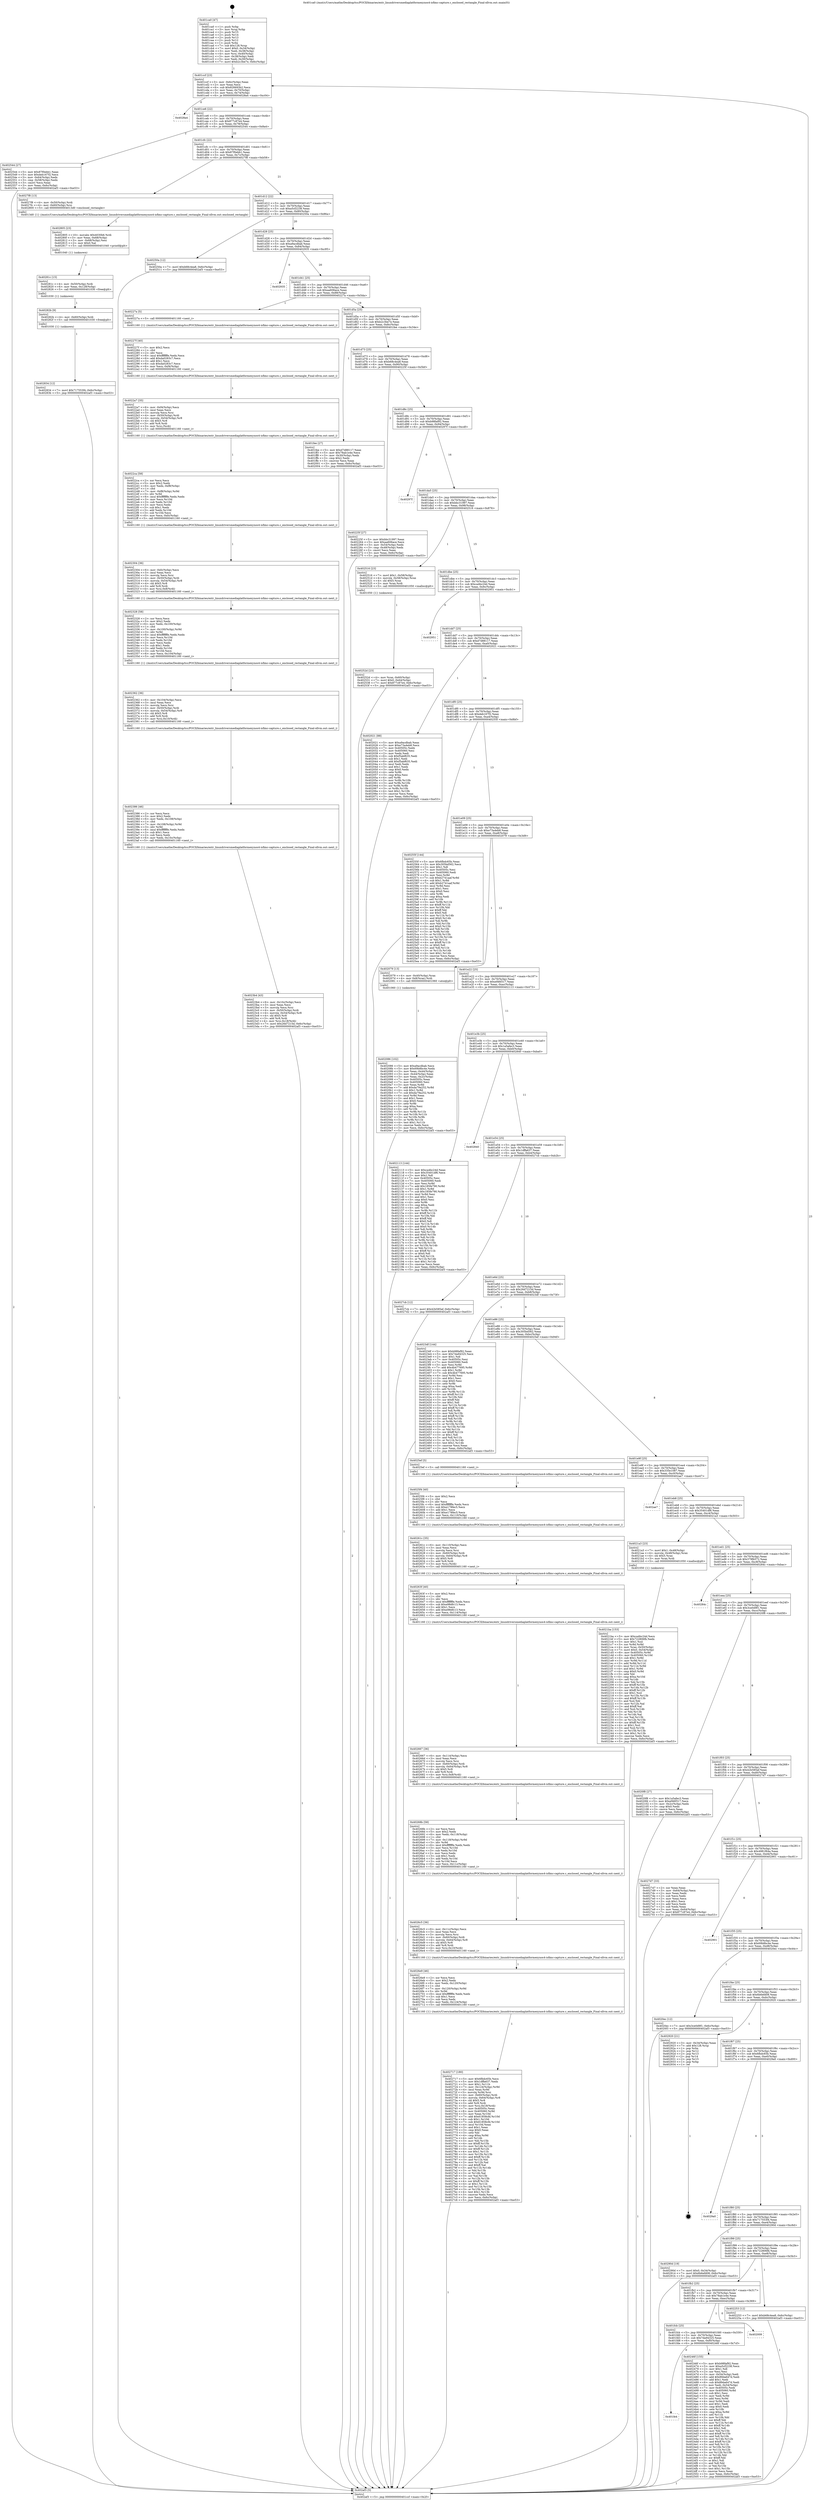 digraph "0x401ca0" {
  label = "0x401ca0 (/mnt/c/Users/mathe/Desktop/tcc/POCII/binaries/extr_linuxdriversmediaplatformexynos4-isfimc-capture.c_enclosed_rectangle_Final-ollvm.out::main(0))"
  labelloc = "t"
  node[shape=record]

  Entry [label="",width=0.3,height=0.3,shape=circle,fillcolor=black,style=filled]
  "0x401ccf" [label="{
     0x401ccf [23]\l
     | [instrs]\l
     &nbsp;&nbsp;0x401ccf \<+3\>: mov -0x6c(%rbp),%eax\l
     &nbsp;&nbsp;0x401cd2 \<+2\>: mov %eax,%ecx\l
     &nbsp;&nbsp;0x401cd4 \<+6\>: sub $0x826693b2,%ecx\l
     &nbsp;&nbsp;0x401cda \<+3\>: mov %eax,-0x70(%rbp)\l
     &nbsp;&nbsp;0x401cdd \<+3\>: mov %ecx,-0x74(%rbp)\l
     &nbsp;&nbsp;0x401ce0 \<+6\>: je 00000000004028a4 \<main+0xc04\>\l
  }"]
  "0x4028a4" [label="{
     0x4028a4\l
  }", style=dashed]
  "0x401ce6" [label="{
     0x401ce6 [22]\l
     | [instrs]\l
     &nbsp;&nbsp;0x401ce6 \<+5\>: jmp 0000000000401ceb \<main+0x4b\>\l
     &nbsp;&nbsp;0x401ceb \<+3\>: mov -0x70(%rbp),%eax\l
     &nbsp;&nbsp;0x401cee \<+5\>: sub $0x877c87e4,%eax\l
     &nbsp;&nbsp;0x401cf3 \<+3\>: mov %eax,-0x78(%rbp)\l
     &nbsp;&nbsp;0x401cf6 \<+6\>: je 0000000000402544 \<main+0x8a4\>\l
  }"]
  Exit [label="",width=0.3,height=0.3,shape=circle,fillcolor=black,style=filled,peripheries=2]
  "0x402544" [label="{
     0x402544 [27]\l
     | [instrs]\l
     &nbsp;&nbsp;0x402544 \<+5\>: mov $0x87f0ebb1,%eax\l
     &nbsp;&nbsp;0x402549 \<+5\>: mov $0xdeb167f2,%ecx\l
     &nbsp;&nbsp;0x40254e \<+3\>: mov -0x64(%rbp),%edx\l
     &nbsp;&nbsp;0x402551 \<+3\>: cmp -0x58(%rbp),%edx\l
     &nbsp;&nbsp;0x402554 \<+3\>: cmovl %ecx,%eax\l
     &nbsp;&nbsp;0x402557 \<+3\>: mov %eax,-0x6c(%rbp)\l
     &nbsp;&nbsp;0x40255a \<+5\>: jmp 0000000000402af3 \<main+0xe53\>\l
  }"]
  "0x401cfc" [label="{
     0x401cfc [22]\l
     | [instrs]\l
     &nbsp;&nbsp;0x401cfc \<+5\>: jmp 0000000000401d01 \<main+0x61\>\l
     &nbsp;&nbsp;0x401d01 \<+3\>: mov -0x70(%rbp),%eax\l
     &nbsp;&nbsp;0x401d04 \<+5\>: sub $0x87f0ebb1,%eax\l
     &nbsp;&nbsp;0x401d09 \<+3\>: mov %eax,-0x7c(%rbp)\l
     &nbsp;&nbsp;0x401d0c \<+6\>: je 00000000004027f8 \<main+0xb58\>\l
  }"]
  "0x402834" [label="{
     0x402834 [12]\l
     | [instrs]\l
     &nbsp;&nbsp;0x402834 \<+7\>: movl $0x717553f4,-0x6c(%rbp)\l
     &nbsp;&nbsp;0x40283b \<+5\>: jmp 0000000000402af3 \<main+0xe53\>\l
  }"]
  "0x4027f8" [label="{
     0x4027f8 [13]\l
     | [instrs]\l
     &nbsp;&nbsp;0x4027f8 \<+4\>: mov -0x50(%rbp),%rdi\l
     &nbsp;&nbsp;0x4027fc \<+4\>: mov -0x60(%rbp),%rsi\l
     &nbsp;&nbsp;0x402800 \<+5\>: call 00000000004013d0 \<enclosed_rectangle\>\l
     | [calls]\l
     &nbsp;&nbsp;0x4013d0 \{1\} (/mnt/c/Users/mathe/Desktop/tcc/POCII/binaries/extr_linuxdriversmediaplatformexynos4-isfimc-capture.c_enclosed_rectangle_Final-ollvm.out::enclosed_rectangle)\l
  }"]
  "0x401d12" [label="{
     0x401d12 [22]\l
     | [instrs]\l
     &nbsp;&nbsp;0x401d12 \<+5\>: jmp 0000000000401d17 \<main+0x77\>\l
     &nbsp;&nbsp;0x401d17 \<+3\>: mov -0x70(%rbp),%eax\l
     &nbsp;&nbsp;0x401d1a \<+5\>: sub $0xa5cf2238,%eax\l
     &nbsp;&nbsp;0x401d1f \<+3\>: mov %eax,-0x80(%rbp)\l
     &nbsp;&nbsp;0x401d22 \<+6\>: je 000000000040250a \<main+0x86a\>\l
  }"]
  "0x40282b" [label="{
     0x40282b [9]\l
     | [instrs]\l
     &nbsp;&nbsp;0x40282b \<+4\>: mov -0x60(%rbp),%rdi\l
     &nbsp;&nbsp;0x40282f \<+5\>: call 0000000000401030 \<free@plt\>\l
     | [calls]\l
     &nbsp;&nbsp;0x401030 \{1\} (unknown)\l
  }"]
  "0x40250a" [label="{
     0x40250a [12]\l
     | [instrs]\l
     &nbsp;&nbsp;0x40250a \<+7\>: movl $0xb68c4ea8,-0x6c(%rbp)\l
     &nbsp;&nbsp;0x402511 \<+5\>: jmp 0000000000402af3 \<main+0xe53\>\l
  }"]
  "0x401d28" [label="{
     0x401d28 [25]\l
     | [instrs]\l
     &nbsp;&nbsp;0x401d28 \<+5\>: jmp 0000000000401d2d \<main+0x8d\>\l
     &nbsp;&nbsp;0x401d2d \<+3\>: mov -0x70(%rbp),%eax\l
     &nbsp;&nbsp;0x401d30 \<+5\>: sub $0xa9acdbab,%eax\l
     &nbsp;&nbsp;0x401d35 \<+6\>: mov %eax,-0x84(%rbp)\l
     &nbsp;&nbsp;0x401d3b \<+6\>: je 0000000000402935 \<main+0xc95\>\l
  }"]
  "0x40281c" [label="{
     0x40281c [15]\l
     | [instrs]\l
     &nbsp;&nbsp;0x40281c \<+4\>: mov -0x50(%rbp),%rdi\l
     &nbsp;&nbsp;0x402820 \<+6\>: mov %eax,-0x128(%rbp)\l
     &nbsp;&nbsp;0x402826 \<+5\>: call 0000000000401030 \<free@plt\>\l
     | [calls]\l
     &nbsp;&nbsp;0x401030 \{1\} (unknown)\l
  }"]
  "0x402935" [label="{
     0x402935\l
  }", style=dashed]
  "0x401d41" [label="{
     0x401d41 [25]\l
     | [instrs]\l
     &nbsp;&nbsp;0x401d41 \<+5\>: jmp 0000000000401d46 \<main+0xa6\>\l
     &nbsp;&nbsp;0x401d46 \<+3\>: mov -0x70(%rbp),%eax\l
     &nbsp;&nbsp;0x401d49 \<+5\>: sub $0xaa606ace,%eax\l
     &nbsp;&nbsp;0x401d4e \<+6\>: mov %eax,-0x88(%rbp)\l
     &nbsp;&nbsp;0x401d54 \<+6\>: je 000000000040227a \<main+0x5da\>\l
  }"]
  "0x402805" [label="{
     0x402805 [23]\l
     | [instrs]\l
     &nbsp;&nbsp;0x402805 \<+10\>: movabs $0x4030b6,%rdi\l
     &nbsp;&nbsp;0x40280f \<+3\>: mov %eax,-0x68(%rbp)\l
     &nbsp;&nbsp;0x402812 \<+3\>: mov -0x68(%rbp),%esi\l
     &nbsp;&nbsp;0x402815 \<+2\>: mov $0x0,%al\l
     &nbsp;&nbsp;0x402817 \<+5\>: call 0000000000401040 \<printf@plt\>\l
     | [calls]\l
     &nbsp;&nbsp;0x401040 \{1\} (unknown)\l
  }"]
  "0x40227a" [label="{
     0x40227a [5]\l
     | [instrs]\l
     &nbsp;&nbsp;0x40227a \<+5\>: call 0000000000401160 \<next_i\>\l
     | [calls]\l
     &nbsp;&nbsp;0x401160 \{1\} (/mnt/c/Users/mathe/Desktop/tcc/POCII/binaries/extr_linuxdriversmediaplatformexynos4-isfimc-capture.c_enclosed_rectangle_Final-ollvm.out::next_i)\l
  }"]
  "0x401d5a" [label="{
     0x401d5a [25]\l
     | [instrs]\l
     &nbsp;&nbsp;0x401d5a \<+5\>: jmp 0000000000401d5f \<main+0xbf\>\l
     &nbsp;&nbsp;0x401d5f \<+3\>: mov -0x70(%rbp),%eax\l
     &nbsp;&nbsp;0x401d62 \<+5\>: sub $0xb2c3be7e,%eax\l
     &nbsp;&nbsp;0x401d67 \<+6\>: mov %eax,-0x8c(%rbp)\l
     &nbsp;&nbsp;0x401d6d \<+6\>: je 0000000000401fee \<main+0x34e\>\l
  }"]
  "0x402717" [label="{
     0x402717 [180]\l
     | [instrs]\l
     &nbsp;&nbsp;0x402717 \<+5\>: mov $0x6fbdc65b,%ecx\l
     &nbsp;&nbsp;0x40271c \<+5\>: mov $0x1dffa637,%edx\l
     &nbsp;&nbsp;0x402721 \<+3\>: mov $0x1,%r11b\l
     &nbsp;&nbsp;0x402724 \<+7\>: mov -0x124(%rbp),%r9d\l
     &nbsp;&nbsp;0x40272b \<+4\>: imul %eax,%r9d\l
     &nbsp;&nbsp;0x40272f \<+3\>: movslq %r9d,%rsi\l
     &nbsp;&nbsp;0x402732 \<+4\>: mov -0x60(%rbp),%rdi\l
     &nbsp;&nbsp;0x402736 \<+4\>: movslq -0x64(%rbp),%r8\l
     &nbsp;&nbsp;0x40273a \<+4\>: shl $0x5,%r8\l
     &nbsp;&nbsp;0x40273e \<+3\>: add %r8,%rdi\l
     &nbsp;&nbsp;0x402741 \<+4\>: mov %rsi,0x18(%rdi)\l
     &nbsp;&nbsp;0x402745 \<+7\>: mov 0x40505c,%eax\l
     &nbsp;&nbsp;0x40274c \<+8\>: mov 0x405060,%r9d\l
     &nbsp;&nbsp;0x402754 \<+3\>: mov %eax,%r10d\l
     &nbsp;&nbsp;0x402757 \<+7\>: add $0x61858cfd,%r10d\l
     &nbsp;&nbsp;0x40275e \<+4\>: sub $0x1,%r10d\l
     &nbsp;&nbsp;0x402762 \<+7\>: sub $0x61858cfd,%r10d\l
     &nbsp;&nbsp;0x402769 \<+4\>: imul %r10d,%eax\l
     &nbsp;&nbsp;0x40276d \<+3\>: and $0x1,%eax\l
     &nbsp;&nbsp;0x402770 \<+3\>: cmp $0x0,%eax\l
     &nbsp;&nbsp;0x402773 \<+3\>: sete %bl\l
     &nbsp;&nbsp;0x402776 \<+4\>: cmp $0xa,%r9d\l
     &nbsp;&nbsp;0x40277a \<+4\>: setl %r14b\l
     &nbsp;&nbsp;0x40277e \<+3\>: mov %bl,%r15b\l
     &nbsp;&nbsp;0x402781 \<+4\>: xor $0xff,%r15b\l
     &nbsp;&nbsp;0x402785 \<+3\>: mov %r14b,%r12b\l
     &nbsp;&nbsp;0x402788 \<+4\>: xor $0xff,%r12b\l
     &nbsp;&nbsp;0x40278c \<+4\>: xor $0x1,%r11b\l
     &nbsp;&nbsp;0x402790 \<+3\>: mov %r15b,%r13b\l
     &nbsp;&nbsp;0x402793 \<+4\>: and $0xff,%r13b\l
     &nbsp;&nbsp;0x402797 \<+3\>: and %r11b,%bl\l
     &nbsp;&nbsp;0x40279a \<+3\>: mov %r12b,%al\l
     &nbsp;&nbsp;0x40279d \<+2\>: and $0xff,%al\l
     &nbsp;&nbsp;0x40279f \<+3\>: and %r11b,%r14b\l
     &nbsp;&nbsp;0x4027a2 \<+3\>: or %bl,%r13b\l
     &nbsp;&nbsp;0x4027a5 \<+3\>: or %r14b,%al\l
     &nbsp;&nbsp;0x4027a8 \<+3\>: xor %al,%r13b\l
     &nbsp;&nbsp;0x4027ab \<+3\>: or %r12b,%r15b\l
     &nbsp;&nbsp;0x4027ae \<+4\>: xor $0xff,%r15b\l
     &nbsp;&nbsp;0x4027b2 \<+4\>: or $0x1,%r11b\l
     &nbsp;&nbsp;0x4027b6 \<+3\>: and %r11b,%r15b\l
     &nbsp;&nbsp;0x4027b9 \<+3\>: or %r15b,%r13b\l
     &nbsp;&nbsp;0x4027bc \<+4\>: test $0x1,%r13b\l
     &nbsp;&nbsp;0x4027c0 \<+3\>: cmovne %edx,%ecx\l
     &nbsp;&nbsp;0x4027c3 \<+3\>: mov %ecx,-0x6c(%rbp)\l
     &nbsp;&nbsp;0x4027c6 \<+5\>: jmp 0000000000402af3 \<main+0xe53\>\l
  }"]
  "0x401fee" [label="{
     0x401fee [27]\l
     | [instrs]\l
     &nbsp;&nbsp;0x401fee \<+5\>: mov $0xd7d88117,%eax\l
     &nbsp;&nbsp;0x401ff3 \<+5\>: mov $0x78ab1e4e,%ecx\l
     &nbsp;&nbsp;0x401ff8 \<+3\>: mov -0x30(%rbp),%edx\l
     &nbsp;&nbsp;0x401ffb \<+3\>: cmp $0x2,%edx\l
     &nbsp;&nbsp;0x401ffe \<+3\>: cmovne %ecx,%eax\l
     &nbsp;&nbsp;0x402001 \<+3\>: mov %eax,-0x6c(%rbp)\l
     &nbsp;&nbsp;0x402004 \<+5\>: jmp 0000000000402af3 \<main+0xe53\>\l
  }"]
  "0x401d73" [label="{
     0x401d73 [25]\l
     | [instrs]\l
     &nbsp;&nbsp;0x401d73 \<+5\>: jmp 0000000000401d78 \<main+0xd8\>\l
     &nbsp;&nbsp;0x401d78 \<+3\>: mov -0x70(%rbp),%eax\l
     &nbsp;&nbsp;0x401d7b \<+5\>: sub $0xb68c4ea8,%eax\l
     &nbsp;&nbsp;0x401d80 \<+6\>: mov %eax,-0x90(%rbp)\l
     &nbsp;&nbsp;0x401d86 \<+6\>: je 000000000040225f \<main+0x5bf\>\l
  }"]
  "0x402af3" [label="{
     0x402af3 [5]\l
     | [instrs]\l
     &nbsp;&nbsp;0x402af3 \<+5\>: jmp 0000000000401ccf \<main+0x2f\>\l
  }"]
  "0x401ca0" [label="{
     0x401ca0 [47]\l
     | [instrs]\l
     &nbsp;&nbsp;0x401ca0 \<+1\>: push %rbp\l
     &nbsp;&nbsp;0x401ca1 \<+3\>: mov %rsp,%rbp\l
     &nbsp;&nbsp;0x401ca4 \<+2\>: push %r15\l
     &nbsp;&nbsp;0x401ca6 \<+2\>: push %r14\l
     &nbsp;&nbsp;0x401ca8 \<+2\>: push %r13\l
     &nbsp;&nbsp;0x401caa \<+2\>: push %r12\l
     &nbsp;&nbsp;0x401cac \<+1\>: push %rbx\l
     &nbsp;&nbsp;0x401cad \<+7\>: sub $0x128,%rsp\l
     &nbsp;&nbsp;0x401cb4 \<+7\>: movl $0x0,-0x34(%rbp)\l
     &nbsp;&nbsp;0x401cbb \<+3\>: mov %edi,-0x38(%rbp)\l
     &nbsp;&nbsp;0x401cbe \<+4\>: mov %rsi,-0x40(%rbp)\l
     &nbsp;&nbsp;0x401cc2 \<+3\>: mov -0x38(%rbp),%edi\l
     &nbsp;&nbsp;0x401cc5 \<+3\>: mov %edi,-0x30(%rbp)\l
     &nbsp;&nbsp;0x401cc8 \<+7\>: movl $0xb2c3be7e,-0x6c(%rbp)\l
  }"]
  "0x4026e9" [label="{
     0x4026e9 [46]\l
     | [instrs]\l
     &nbsp;&nbsp;0x4026e9 \<+2\>: xor %ecx,%ecx\l
     &nbsp;&nbsp;0x4026eb \<+5\>: mov $0x2,%edx\l
     &nbsp;&nbsp;0x4026f0 \<+6\>: mov %edx,-0x120(%rbp)\l
     &nbsp;&nbsp;0x4026f6 \<+1\>: cltd\l
     &nbsp;&nbsp;0x4026f7 \<+7\>: mov -0x120(%rbp),%r9d\l
     &nbsp;&nbsp;0x4026fe \<+3\>: idiv %r9d\l
     &nbsp;&nbsp;0x402701 \<+6\>: imul $0xfffffffe,%edx,%edx\l
     &nbsp;&nbsp;0x402707 \<+3\>: sub $0x1,%ecx\l
     &nbsp;&nbsp;0x40270a \<+2\>: sub %ecx,%edx\l
     &nbsp;&nbsp;0x40270c \<+6\>: mov %edx,-0x124(%rbp)\l
     &nbsp;&nbsp;0x402712 \<+5\>: call 0000000000401160 \<next_i\>\l
     | [calls]\l
     &nbsp;&nbsp;0x401160 \{1\} (/mnt/c/Users/mathe/Desktop/tcc/POCII/binaries/extr_linuxdriversmediaplatformexynos4-isfimc-capture.c_enclosed_rectangle_Final-ollvm.out::next_i)\l
  }"]
  "0x40225f" [label="{
     0x40225f [27]\l
     | [instrs]\l
     &nbsp;&nbsp;0x40225f \<+5\>: mov $0xbbc31997,%eax\l
     &nbsp;&nbsp;0x402264 \<+5\>: mov $0xaa606ace,%ecx\l
     &nbsp;&nbsp;0x402269 \<+3\>: mov -0x54(%rbp),%edx\l
     &nbsp;&nbsp;0x40226c \<+3\>: cmp -0x48(%rbp),%edx\l
     &nbsp;&nbsp;0x40226f \<+3\>: cmovl %ecx,%eax\l
     &nbsp;&nbsp;0x402272 \<+3\>: mov %eax,-0x6c(%rbp)\l
     &nbsp;&nbsp;0x402275 \<+5\>: jmp 0000000000402af3 \<main+0xe53\>\l
  }"]
  "0x401d8c" [label="{
     0x401d8c [25]\l
     | [instrs]\l
     &nbsp;&nbsp;0x401d8c \<+5\>: jmp 0000000000401d91 \<main+0xf1\>\l
     &nbsp;&nbsp;0x401d91 \<+3\>: mov -0x70(%rbp),%eax\l
     &nbsp;&nbsp;0x401d94 \<+5\>: sub $0xb98faf92,%eax\l
     &nbsp;&nbsp;0x401d99 \<+6\>: mov %eax,-0x94(%rbp)\l
     &nbsp;&nbsp;0x401d9f \<+6\>: je 000000000040297f \<main+0xcdf\>\l
  }"]
  "0x4026c5" [label="{
     0x4026c5 [36]\l
     | [instrs]\l
     &nbsp;&nbsp;0x4026c5 \<+6\>: mov -0x11c(%rbp),%ecx\l
     &nbsp;&nbsp;0x4026cb \<+3\>: imul %eax,%ecx\l
     &nbsp;&nbsp;0x4026ce \<+3\>: movslq %ecx,%rsi\l
     &nbsp;&nbsp;0x4026d1 \<+4\>: mov -0x60(%rbp),%rdi\l
     &nbsp;&nbsp;0x4026d5 \<+4\>: movslq -0x64(%rbp),%r8\l
     &nbsp;&nbsp;0x4026d9 \<+4\>: shl $0x5,%r8\l
     &nbsp;&nbsp;0x4026dd \<+3\>: add %r8,%rdi\l
     &nbsp;&nbsp;0x4026e0 \<+4\>: mov %rsi,0x10(%rdi)\l
     &nbsp;&nbsp;0x4026e4 \<+5\>: call 0000000000401160 \<next_i\>\l
     | [calls]\l
     &nbsp;&nbsp;0x401160 \{1\} (/mnt/c/Users/mathe/Desktop/tcc/POCII/binaries/extr_linuxdriversmediaplatformexynos4-isfimc-capture.c_enclosed_rectangle_Final-ollvm.out::next_i)\l
  }"]
  "0x40297f" [label="{
     0x40297f\l
  }", style=dashed]
  "0x401da5" [label="{
     0x401da5 [25]\l
     | [instrs]\l
     &nbsp;&nbsp;0x401da5 \<+5\>: jmp 0000000000401daa \<main+0x10a\>\l
     &nbsp;&nbsp;0x401daa \<+3\>: mov -0x70(%rbp),%eax\l
     &nbsp;&nbsp;0x401dad \<+5\>: sub $0xbbc31997,%eax\l
     &nbsp;&nbsp;0x401db2 \<+6\>: mov %eax,-0x98(%rbp)\l
     &nbsp;&nbsp;0x401db8 \<+6\>: je 0000000000402516 \<main+0x876\>\l
  }"]
  "0x40268b" [label="{
     0x40268b [58]\l
     | [instrs]\l
     &nbsp;&nbsp;0x40268b \<+2\>: xor %ecx,%ecx\l
     &nbsp;&nbsp;0x40268d \<+5\>: mov $0x2,%edx\l
     &nbsp;&nbsp;0x402692 \<+6\>: mov %edx,-0x118(%rbp)\l
     &nbsp;&nbsp;0x402698 \<+1\>: cltd\l
     &nbsp;&nbsp;0x402699 \<+7\>: mov -0x118(%rbp),%r9d\l
     &nbsp;&nbsp;0x4026a0 \<+3\>: idiv %r9d\l
     &nbsp;&nbsp;0x4026a3 \<+6\>: imul $0xfffffffe,%edx,%edx\l
     &nbsp;&nbsp;0x4026a9 \<+3\>: mov %ecx,%r10d\l
     &nbsp;&nbsp;0x4026ac \<+3\>: sub %edx,%r10d\l
     &nbsp;&nbsp;0x4026af \<+2\>: mov %ecx,%edx\l
     &nbsp;&nbsp;0x4026b1 \<+3\>: sub $0x1,%edx\l
     &nbsp;&nbsp;0x4026b4 \<+3\>: add %edx,%r10d\l
     &nbsp;&nbsp;0x4026b7 \<+3\>: sub %r10d,%ecx\l
     &nbsp;&nbsp;0x4026ba \<+6\>: mov %ecx,-0x11c(%rbp)\l
     &nbsp;&nbsp;0x4026c0 \<+5\>: call 0000000000401160 \<next_i\>\l
     | [calls]\l
     &nbsp;&nbsp;0x401160 \{1\} (/mnt/c/Users/mathe/Desktop/tcc/POCII/binaries/extr_linuxdriversmediaplatformexynos4-isfimc-capture.c_enclosed_rectangle_Final-ollvm.out::next_i)\l
  }"]
  "0x402516" [label="{
     0x402516 [23]\l
     | [instrs]\l
     &nbsp;&nbsp;0x402516 \<+7\>: movl $0x1,-0x58(%rbp)\l
     &nbsp;&nbsp;0x40251d \<+4\>: movslq -0x58(%rbp),%rax\l
     &nbsp;&nbsp;0x402521 \<+4\>: shl $0x5,%rax\l
     &nbsp;&nbsp;0x402525 \<+3\>: mov %rax,%rdi\l
     &nbsp;&nbsp;0x402528 \<+5\>: call 0000000000401050 \<malloc@plt\>\l
     | [calls]\l
     &nbsp;&nbsp;0x401050 \{1\} (unknown)\l
  }"]
  "0x401dbe" [label="{
     0x401dbe [25]\l
     | [instrs]\l
     &nbsp;&nbsp;0x401dbe \<+5\>: jmp 0000000000401dc3 \<main+0x123\>\l
     &nbsp;&nbsp;0x401dc3 \<+3\>: mov -0x70(%rbp),%eax\l
     &nbsp;&nbsp;0x401dc6 \<+5\>: sub $0xca4bc24d,%eax\l
     &nbsp;&nbsp;0x401dcb \<+6\>: mov %eax,-0x9c(%rbp)\l
     &nbsp;&nbsp;0x401dd1 \<+6\>: je 0000000000402951 \<main+0xcb1\>\l
  }"]
  "0x402667" [label="{
     0x402667 [36]\l
     | [instrs]\l
     &nbsp;&nbsp;0x402667 \<+6\>: mov -0x114(%rbp),%ecx\l
     &nbsp;&nbsp;0x40266d \<+3\>: imul %eax,%ecx\l
     &nbsp;&nbsp;0x402670 \<+3\>: movslq %ecx,%rsi\l
     &nbsp;&nbsp;0x402673 \<+4\>: mov -0x60(%rbp),%rdi\l
     &nbsp;&nbsp;0x402677 \<+4\>: movslq -0x64(%rbp),%r8\l
     &nbsp;&nbsp;0x40267b \<+4\>: shl $0x5,%r8\l
     &nbsp;&nbsp;0x40267f \<+3\>: add %r8,%rdi\l
     &nbsp;&nbsp;0x402682 \<+4\>: mov %rsi,0x8(%rdi)\l
     &nbsp;&nbsp;0x402686 \<+5\>: call 0000000000401160 \<next_i\>\l
     | [calls]\l
     &nbsp;&nbsp;0x401160 \{1\} (/mnt/c/Users/mathe/Desktop/tcc/POCII/binaries/extr_linuxdriversmediaplatformexynos4-isfimc-capture.c_enclosed_rectangle_Final-ollvm.out::next_i)\l
  }"]
  "0x402951" [label="{
     0x402951\l
  }", style=dashed]
  "0x401dd7" [label="{
     0x401dd7 [25]\l
     | [instrs]\l
     &nbsp;&nbsp;0x401dd7 \<+5\>: jmp 0000000000401ddc \<main+0x13c\>\l
     &nbsp;&nbsp;0x401ddc \<+3\>: mov -0x70(%rbp),%eax\l
     &nbsp;&nbsp;0x401ddf \<+5\>: sub $0xd7d88117,%eax\l
     &nbsp;&nbsp;0x401de4 \<+6\>: mov %eax,-0xa0(%rbp)\l
     &nbsp;&nbsp;0x401dea \<+6\>: je 0000000000402021 \<main+0x381\>\l
  }"]
  "0x40263f" [label="{
     0x40263f [40]\l
     | [instrs]\l
     &nbsp;&nbsp;0x40263f \<+5\>: mov $0x2,%ecx\l
     &nbsp;&nbsp;0x402644 \<+1\>: cltd\l
     &nbsp;&nbsp;0x402645 \<+2\>: idiv %ecx\l
     &nbsp;&nbsp;0x402647 \<+6\>: imul $0xfffffffe,%edx,%ecx\l
     &nbsp;&nbsp;0x40264d \<+6\>: sub $0xe98dfc13,%ecx\l
     &nbsp;&nbsp;0x402653 \<+3\>: add $0x1,%ecx\l
     &nbsp;&nbsp;0x402656 \<+6\>: add $0xe98dfc13,%ecx\l
     &nbsp;&nbsp;0x40265c \<+6\>: mov %ecx,-0x114(%rbp)\l
     &nbsp;&nbsp;0x402662 \<+5\>: call 0000000000401160 \<next_i\>\l
     | [calls]\l
     &nbsp;&nbsp;0x401160 \{1\} (/mnt/c/Users/mathe/Desktop/tcc/POCII/binaries/extr_linuxdriversmediaplatformexynos4-isfimc-capture.c_enclosed_rectangle_Final-ollvm.out::next_i)\l
  }"]
  "0x402021" [label="{
     0x402021 [88]\l
     | [instrs]\l
     &nbsp;&nbsp;0x402021 \<+5\>: mov $0xa9acdbab,%eax\l
     &nbsp;&nbsp;0x402026 \<+5\>: mov $0xe73a4eb8,%ecx\l
     &nbsp;&nbsp;0x40202b \<+7\>: mov 0x40505c,%edx\l
     &nbsp;&nbsp;0x402032 \<+7\>: mov 0x405060,%esi\l
     &nbsp;&nbsp;0x402039 \<+2\>: mov %edx,%edi\l
     &nbsp;&nbsp;0x40203b \<+6\>: sub $0xf5abf635,%edi\l
     &nbsp;&nbsp;0x402041 \<+3\>: sub $0x1,%edi\l
     &nbsp;&nbsp;0x402044 \<+6\>: add $0xf5abf635,%edi\l
     &nbsp;&nbsp;0x40204a \<+3\>: imul %edi,%edx\l
     &nbsp;&nbsp;0x40204d \<+3\>: and $0x1,%edx\l
     &nbsp;&nbsp;0x402050 \<+3\>: cmp $0x0,%edx\l
     &nbsp;&nbsp;0x402053 \<+4\>: sete %r8b\l
     &nbsp;&nbsp;0x402057 \<+3\>: cmp $0xa,%esi\l
     &nbsp;&nbsp;0x40205a \<+4\>: setl %r9b\l
     &nbsp;&nbsp;0x40205e \<+3\>: mov %r8b,%r10b\l
     &nbsp;&nbsp;0x402061 \<+3\>: and %r9b,%r10b\l
     &nbsp;&nbsp;0x402064 \<+3\>: xor %r9b,%r8b\l
     &nbsp;&nbsp;0x402067 \<+3\>: or %r8b,%r10b\l
     &nbsp;&nbsp;0x40206a \<+4\>: test $0x1,%r10b\l
     &nbsp;&nbsp;0x40206e \<+3\>: cmovne %ecx,%eax\l
     &nbsp;&nbsp;0x402071 \<+3\>: mov %eax,-0x6c(%rbp)\l
     &nbsp;&nbsp;0x402074 \<+5\>: jmp 0000000000402af3 \<main+0xe53\>\l
  }"]
  "0x401df0" [label="{
     0x401df0 [25]\l
     | [instrs]\l
     &nbsp;&nbsp;0x401df0 \<+5\>: jmp 0000000000401df5 \<main+0x155\>\l
     &nbsp;&nbsp;0x401df5 \<+3\>: mov -0x70(%rbp),%eax\l
     &nbsp;&nbsp;0x401df8 \<+5\>: sub $0xdeb167f2,%eax\l
     &nbsp;&nbsp;0x401dfd \<+6\>: mov %eax,-0xa4(%rbp)\l
     &nbsp;&nbsp;0x401e03 \<+6\>: je 000000000040255f \<main+0x8bf\>\l
  }"]
  "0x40261c" [label="{
     0x40261c [35]\l
     | [instrs]\l
     &nbsp;&nbsp;0x40261c \<+6\>: mov -0x110(%rbp),%ecx\l
     &nbsp;&nbsp;0x402622 \<+3\>: imul %eax,%ecx\l
     &nbsp;&nbsp;0x402625 \<+3\>: movslq %ecx,%rsi\l
     &nbsp;&nbsp;0x402628 \<+4\>: mov -0x60(%rbp),%rdi\l
     &nbsp;&nbsp;0x40262c \<+4\>: movslq -0x64(%rbp),%r8\l
     &nbsp;&nbsp;0x402630 \<+4\>: shl $0x5,%r8\l
     &nbsp;&nbsp;0x402634 \<+3\>: add %r8,%rdi\l
     &nbsp;&nbsp;0x402637 \<+3\>: mov %rsi,(%rdi)\l
     &nbsp;&nbsp;0x40263a \<+5\>: call 0000000000401160 \<next_i\>\l
     | [calls]\l
     &nbsp;&nbsp;0x401160 \{1\} (/mnt/c/Users/mathe/Desktop/tcc/POCII/binaries/extr_linuxdriversmediaplatformexynos4-isfimc-capture.c_enclosed_rectangle_Final-ollvm.out::next_i)\l
  }"]
  "0x40255f" [label="{
     0x40255f [144]\l
     | [instrs]\l
     &nbsp;&nbsp;0x40255f \<+5\>: mov $0x6fbdc65b,%eax\l
     &nbsp;&nbsp;0x402564 \<+5\>: mov $0x305bd562,%ecx\l
     &nbsp;&nbsp;0x402569 \<+2\>: mov $0x1,%dl\l
     &nbsp;&nbsp;0x40256b \<+7\>: mov 0x40505c,%esi\l
     &nbsp;&nbsp;0x402572 \<+7\>: mov 0x405060,%edi\l
     &nbsp;&nbsp;0x402579 \<+3\>: mov %esi,%r8d\l
     &nbsp;&nbsp;0x40257c \<+7\>: sub $0xb2741aaf,%r8d\l
     &nbsp;&nbsp;0x402583 \<+4\>: sub $0x1,%r8d\l
     &nbsp;&nbsp;0x402587 \<+7\>: add $0xb2741aaf,%r8d\l
     &nbsp;&nbsp;0x40258e \<+4\>: imul %r8d,%esi\l
     &nbsp;&nbsp;0x402592 \<+3\>: and $0x1,%esi\l
     &nbsp;&nbsp;0x402595 \<+3\>: cmp $0x0,%esi\l
     &nbsp;&nbsp;0x402598 \<+4\>: sete %r9b\l
     &nbsp;&nbsp;0x40259c \<+3\>: cmp $0xa,%edi\l
     &nbsp;&nbsp;0x40259f \<+4\>: setl %r10b\l
     &nbsp;&nbsp;0x4025a3 \<+3\>: mov %r9b,%r11b\l
     &nbsp;&nbsp;0x4025a6 \<+4\>: xor $0xff,%r11b\l
     &nbsp;&nbsp;0x4025aa \<+3\>: mov %r10b,%bl\l
     &nbsp;&nbsp;0x4025ad \<+3\>: xor $0xff,%bl\l
     &nbsp;&nbsp;0x4025b0 \<+3\>: xor $0x0,%dl\l
     &nbsp;&nbsp;0x4025b3 \<+3\>: mov %r11b,%r14b\l
     &nbsp;&nbsp;0x4025b6 \<+4\>: and $0x0,%r14b\l
     &nbsp;&nbsp;0x4025ba \<+3\>: and %dl,%r9b\l
     &nbsp;&nbsp;0x4025bd \<+3\>: mov %bl,%r15b\l
     &nbsp;&nbsp;0x4025c0 \<+4\>: and $0x0,%r15b\l
     &nbsp;&nbsp;0x4025c4 \<+3\>: and %dl,%r10b\l
     &nbsp;&nbsp;0x4025c7 \<+3\>: or %r9b,%r14b\l
     &nbsp;&nbsp;0x4025ca \<+3\>: or %r10b,%r15b\l
     &nbsp;&nbsp;0x4025cd \<+3\>: xor %r15b,%r14b\l
     &nbsp;&nbsp;0x4025d0 \<+3\>: or %bl,%r11b\l
     &nbsp;&nbsp;0x4025d3 \<+4\>: xor $0xff,%r11b\l
     &nbsp;&nbsp;0x4025d7 \<+3\>: or $0x0,%dl\l
     &nbsp;&nbsp;0x4025da \<+3\>: and %dl,%r11b\l
     &nbsp;&nbsp;0x4025dd \<+3\>: or %r11b,%r14b\l
     &nbsp;&nbsp;0x4025e0 \<+4\>: test $0x1,%r14b\l
     &nbsp;&nbsp;0x4025e4 \<+3\>: cmovne %ecx,%eax\l
     &nbsp;&nbsp;0x4025e7 \<+3\>: mov %eax,-0x6c(%rbp)\l
     &nbsp;&nbsp;0x4025ea \<+5\>: jmp 0000000000402af3 \<main+0xe53\>\l
  }"]
  "0x401e09" [label="{
     0x401e09 [25]\l
     | [instrs]\l
     &nbsp;&nbsp;0x401e09 \<+5\>: jmp 0000000000401e0e \<main+0x16e\>\l
     &nbsp;&nbsp;0x401e0e \<+3\>: mov -0x70(%rbp),%eax\l
     &nbsp;&nbsp;0x401e11 \<+5\>: sub $0xe73a4eb8,%eax\l
     &nbsp;&nbsp;0x401e16 \<+6\>: mov %eax,-0xa8(%rbp)\l
     &nbsp;&nbsp;0x401e1c \<+6\>: je 0000000000402079 \<main+0x3d9\>\l
  }"]
  "0x4025f4" [label="{
     0x4025f4 [40]\l
     | [instrs]\l
     &nbsp;&nbsp;0x4025f4 \<+5\>: mov $0x2,%ecx\l
     &nbsp;&nbsp;0x4025f9 \<+1\>: cltd\l
     &nbsp;&nbsp;0x4025fa \<+2\>: idiv %ecx\l
     &nbsp;&nbsp;0x4025fc \<+6\>: imul $0xfffffffe,%edx,%ecx\l
     &nbsp;&nbsp;0x402602 \<+6\>: sub $0xe178fec5,%ecx\l
     &nbsp;&nbsp;0x402608 \<+3\>: add $0x1,%ecx\l
     &nbsp;&nbsp;0x40260b \<+6\>: add $0xe178fec5,%ecx\l
     &nbsp;&nbsp;0x402611 \<+6\>: mov %ecx,-0x110(%rbp)\l
     &nbsp;&nbsp;0x402617 \<+5\>: call 0000000000401160 \<next_i\>\l
     | [calls]\l
     &nbsp;&nbsp;0x401160 \{1\} (/mnt/c/Users/mathe/Desktop/tcc/POCII/binaries/extr_linuxdriversmediaplatformexynos4-isfimc-capture.c_enclosed_rectangle_Final-ollvm.out::next_i)\l
  }"]
  "0x402079" [label="{
     0x402079 [13]\l
     | [instrs]\l
     &nbsp;&nbsp;0x402079 \<+4\>: mov -0x40(%rbp),%rax\l
     &nbsp;&nbsp;0x40207d \<+4\>: mov 0x8(%rax),%rdi\l
     &nbsp;&nbsp;0x402081 \<+5\>: call 0000000000401060 \<atoi@plt\>\l
     | [calls]\l
     &nbsp;&nbsp;0x401060 \{1\} (unknown)\l
  }"]
  "0x401e22" [label="{
     0x401e22 [25]\l
     | [instrs]\l
     &nbsp;&nbsp;0x401e22 \<+5\>: jmp 0000000000401e27 \<main+0x187\>\l
     &nbsp;&nbsp;0x401e27 \<+3\>: mov -0x70(%rbp),%eax\l
     &nbsp;&nbsp;0x401e2a \<+5\>: sub $0xef46f317,%eax\l
     &nbsp;&nbsp;0x401e2f \<+6\>: mov %eax,-0xac(%rbp)\l
     &nbsp;&nbsp;0x401e35 \<+6\>: je 0000000000402113 \<main+0x473\>\l
  }"]
  "0x402086" [label="{
     0x402086 [102]\l
     | [instrs]\l
     &nbsp;&nbsp;0x402086 \<+5\>: mov $0xa9acdbab,%ecx\l
     &nbsp;&nbsp;0x40208b \<+5\>: mov $0x69b8bc4e,%edx\l
     &nbsp;&nbsp;0x402090 \<+3\>: mov %eax,-0x44(%rbp)\l
     &nbsp;&nbsp;0x402093 \<+3\>: mov -0x44(%rbp),%eax\l
     &nbsp;&nbsp;0x402096 \<+3\>: mov %eax,-0x2c(%rbp)\l
     &nbsp;&nbsp;0x402099 \<+7\>: mov 0x40505c,%eax\l
     &nbsp;&nbsp;0x4020a0 \<+7\>: mov 0x405060,%esi\l
     &nbsp;&nbsp;0x4020a7 \<+3\>: mov %eax,%r8d\l
     &nbsp;&nbsp;0x4020aa \<+7\>: add $0xda79a252,%r8d\l
     &nbsp;&nbsp;0x4020b1 \<+4\>: sub $0x1,%r8d\l
     &nbsp;&nbsp;0x4020b5 \<+7\>: sub $0xda79a252,%r8d\l
     &nbsp;&nbsp;0x4020bc \<+4\>: imul %r8d,%eax\l
     &nbsp;&nbsp;0x4020c0 \<+3\>: and $0x1,%eax\l
     &nbsp;&nbsp;0x4020c3 \<+3\>: cmp $0x0,%eax\l
     &nbsp;&nbsp;0x4020c6 \<+4\>: sete %r9b\l
     &nbsp;&nbsp;0x4020ca \<+3\>: cmp $0xa,%esi\l
     &nbsp;&nbsp;0x4020cd \<+4\>: setl %r10b\l
     &nbsp;&nbsp;0x4020d1 \<+3\>: mov %r9b,%r11b\l
     &nbsp;&nbsp;0x4020d4 \<+3\>: and %r10b,%r11b\l
     &nbsp;&nbsp;0x4020d7 \<+3\>: xor %r10b,%r9b\l
     &nbsp;&nbsp;0x4020da \<+3\>: or %r9b,%r11b\l
     &nbsp;&nbsp;0x4020dd \<+4\>: test $0x1,%r11b\l
     &nbsp;&nbsp;0x4020e1 \<+3\>: cmovne %edx,%ecx\l
     &nbsp;&nbsp;0x4020e4 \<+3\>: mov %ecx,-0x6c(%rbp)\l
     &nbsp;&nbsp;0x4020e7 \<+5\>: jmp 0000000000402af3 \<main+0xe53\>\l
  }"]
  "0x40252d" [label="{
     0x40252d [23]\l
     | [instrs]\l
     &nbsp;&nbsp;0x40252d \<+4\>: mov %rax,-0x60(%rbp)\l
     &nbsp;&nbsp;0x402531 \<+7\>: movl $0x0,-0x64(%rbp)\l
     &nbsp;&nbsp;0x402538 \<+7\>: movl $0x877c87e4,-0x6c(%rbp)\l
     &nbsp;&nbsp;0x40253f \<+5\>: jmp 0000000000402af3 \<main+0xe53\>\l
  }"]
  "0x402113" [label="{
     0x402113 [144]\l
     | [instrs]\l
     &nbsp;&nbsp;0x402113 \<+5\>: mov $0xca4bc24d,%eax\l
     &nbsp;&nbsp;0x402118 \<+5\>: mov $0x35401df6,%ecx\l
     &nbsp;&nbsp;0x40211d \<+2\>: mov $0x1,%dl\l
     &nbsp;&nbsp;0x40211f \<+7\>: mov 0x40505c,%esi\l
     &nbsp;&nbsp;0x402126 \<+7\>: mov 0x405060,%edi\l
     &nbsp;&nbsp;0x40212d \<+3\>: mov %esi,%r8d\l
     &nbsp;&nbsp;0x402130 \<+7\>: add $0x185fe790,%r8d\l
     &nbsp;&nbsp;0x402137 \<+4\>: sub $0x1,%r8d\l
     &nbsp;&nbsp;0x40213b \<+7\>: sub $0x185fe790,%r8d\l
     &nbsp;&nbsp;0x402142 \<+4\>: imul %r8d,%esi\l
     &nbsp;&nbsp;0x402146 \<+3\>: and $0x1,%esi\l
     &nbsp;&nbsp;0x402149 \<+3\>: cmp $0x0,%esi\l
     &nbsp;&nbsp;0x40214c \<+4\>: sete %r9b\l
     &nbsp;&nbsp;0x402150 \<+3\>: cmp $0xa,%edi\l
     &nbsp;&nbsp;0x402153 \<+4\>: setl %r10b\l
     &nbsp;&nbsp;0x402157 \<+3\>: mov %r9b,%r11b\l
     &nbsp;&nbsp;0x40215a \<+4\>: xor $0xff,%r11b\l
     &nbsp;&nbsp;0x40215e \<+3\>: mov %r10b,%bl\l
     &nbsp;&nbsp;0x402161 \<+3\>: xor $0xff,%bl\l
     &nbsp;&nbsp;0x402164 \<+3\>: xor $0x0,%dl\l
     &nbsp;&nbsp;0x402167 \<+3\>: mov %r11b,%r14b\l
     &nbsp;&nbsp;0x40216a \<+4\>: and $0x0,%r14b\l
     &nbsp;&nbsp;0x40216e \<+3\>: and %dl,%r9b\l
     &nbsp;&nbsp;0x402171 \<+3\>: mov %bl,%r15b\l
     &nbsp;&nbsp;0x402174 \<+4\>: and $0x0,%r15b\l
     &nbsp;&nbsp;0x402178 \<+3\>: and %dl,%r10b\l
     &nbsp;&nbsp;0x40217b \<+3\>: or %r9b,%r14b\l
     &nbsp;&nbsp;0x40217e \<+3\>: or %r10b,%r15b\l
     &nbsp;&nbsp;0x402181 \<+3\>: xor %r15b,%r14b\l
     &nbsp;&nbsp;0x402184 \<+3\>: or %bl,%r11b\l
     &nbsp;&nbsp;0x402187 \<+4\>: xor $0xff,%r11b\l
     &nbsp;&nbsp;0x40218b \<+3\>: or $0x0,%dl\l
     &nbsp;&nbsp;0x40218e \<+3\>: and %dl,%r11b\l
     &nbsp;&nbsp;0x402191 \<+3\>: or %r11b,%r14b\l
     &nbsp;&nbsp;0x402194 \<+4\>: test $0x1,%r14b\l
     &nbsp;&nbsp;0x402198 \<+3\>: cmovne %ecx,%eax\l
     &nbsp;&nbsp;0x40219b \<+3\>: mov %eax,-0x6c(%rbp)\l
     &nbsp;&nbsp;0x40219e \<+5\>: jmp 0000000000402af3 \<main+0xe53\>\l
  }"]
  "0x401e3b" [label="{
     0x401e3b [25]\l
     | [instrs]\l
     &nbsp;&nbsp;0x401e3b \<+5\>: jmp 0000000000401e40 \<main+0x1a0\>\l
     &nbsp;&nbsp;0x401e40 \<+3\>: mov -0x70(%rbp),%eax\l
     &nbsp;&nbsp;0x401e43 \<+5\>: sub $0x1a5afec3,%eax\l
     &nbsp;&nbsp;0x401e48 \<+6\>: mov %eax,-0xb0(%rbp)\l
     &nbsp;&nbsp;0x401e4e \<+6\>: je 0000000000402840 \<main+0xba0\>\l
  }"]
  "0x401fe4" [label="{
     0x401fe4\l
  }", style=dashed]
  "0x402840" [label="{
     0x402840\l
  }", style=dashed]
  "0x401e54" [label="{
     0x401e54 [25]\l
     | [instrs]\l
     &nbsp;&nbsp;0x401e54 \<+5\>: jmp 0000000000401e59 \<main+0x1b9\>\l
     &nbsp;&nbsp;0x401e59 \<+3\>: mov -0x70(%rbp),%eax\l
     &nbsp;&nbsp;0x401e5c \<+5\>: sub $0x1dffa637,%eax\l
     &nbsp;&nbsp;0x401e61 \<+6\>: mov %eax,-0xb4(%rbp)\l
     &nbsp;&nbsp;0x401e67 \<+6\>: je 00000000004027cb \<main+0xb2b\>\l
  }"]
  "0x40246f" [label="{
     0x40246f [155]\l
     | [instrs]\l
     &nbsp;&nbsp;0x40246f \<+5\>: mov $0xb98faf92,%eax\l
     &nbsp;&nbsp;0x402474 \<+5\>: mov $0xa5cf2238,%ecx\l
     &nbsp;&nbsp;0x402479 \<+2\>: mov $0x1,%dl\l
     &nbsp;&nbsp;0x40247b \<+2\>: xor %esi,%esi\l
     &nbsp;&nbsp;0x40247d \<+3\>: mov -0x54(%rbp),%edi\l
     &nbsp;&nbsp;0x402480 \<+6\>: add $0x89da647d,%edi\l
     &nbsp;&nbsp;0x402486 \<+3\>: add $0x1,%edi\l
     &nbsp;&nbsp;0x402489 \<+6\>: sub $0x89da647d,%edi\l
     &nbsp;&nbsp;0x40248f \<+3\>: mov %edi,-0x54(%rbp)\l
     &nbsp;&nbsp;0x402492 \<+7\>: mov 0x40505c,%edi\l
     &nbsp;&nbsp;0x402499 \<+8\>: mov 0x405060,%r8d\l
     &nbsp;&nbsp;0x4024a1 \<+3\>: sub $0x1,%esi\l
     &nbsp;&nbsp;0x4024a4 \<+3\>: mov %edi,%r9d\l
     &nbsp;&nbsp;0x4024a7 \<+3\>: add %esi,%r9d\l
     &nbsp;&nbsp;0x4024aa \<+4\>: imul %r9d,%edi\l
     &nbsp;&nbsp;0x4024ae \<+3\>: and $0x1,%edi\l
     &nbsp;&nbsp;0x4024b1 \<+3\>: cmp $0x0,%edi\l
     &nbsp;&nbsp;0x4024b4 \<+4\>: sete %r10b\l
     &nbsp;&nbsp;0x4024b8 \<+4\>: cmp $0xa,%r8d\l
     &nbsp;&nbsp;0x4024bc \<+4\>: setl %r11b\l
     &nbsp;&nbsp;0x4024c0 \<+3\>: mov %r10b,%bl\l
     &nbsp;&nbsp;0x4024c3 \<+3\>: xor $0xff,%bl\l
     &nbsp;&nbsp;0x4024c6 \<+3\>: mov %r11b,%r14b\l
     &nbsp;&nbsp;0x4024c9 \<+4\>: xor $0xff,%r14b\l
     &nbsp;&nbsp;0x4024cd \<+3\>: xor $0x1,%dl\l
     &nbsp;&nbsp;0x4024d0 \<+3\>: mov %bl,%r15b\l
     &nbsp;&nbsp;0x4024d3 \<+4\>: and $0xff,%r15b\l
     &nbsp;&nbsp;0x4024d7 \<+3\>: and %dl,%r10b\l
     &nbsp;&nbsp;0x4024da \<+3\>: mov %r14b,%r12b\l
     &nbsp;&nbsp;0x4024dd \<+4\>: and $0xff,%r12b\l
     &nbsp;&nbsp;0x4024e1 \<+3\>: and %dl,%r11b\l
     &nbsp;&nbsp;0x4024e4 \<+3\>: or %r10b,%r15b\l
     &nbsp;&nbsp;0x4024e7 \<+3\>: or %r11b,%r12b\l
     &nbsp;&nbsp;0x4024ea \<+3\>: xor %r12b,%r15b\l
     &nbsp;&nbsp;0x4024ed \<+3\>: or %r14b,%bl\l
     &nbsp;&nbsp;0x4024f0 \<+3\>: xor $0xff,%bl\l
     &nbsp;&nbsp;0x4024f3 \<+3\>: or $0x1,%dl\l
     &nbsp;&nbsp;0x4024f6 \<+2\>: and %dl,%bl\l
     &nbsp;&nbsp;0x4024f8 \<+3\>: or %bl,%r15b\l
     &nbsp;&nbsp;0x4024fb \<+4\>: test $0x1,%r15b\l
     &nbsp;&nbsp;0x4024ff \<+3\>: cmovne %ecx,%eax\l
     &nbsp;&nbsp;0x402502 \<+3\>: mov %eax,-0x6c(%rbp)\l
     &nbsp;&nbsp;0x402505 \<+5\>: jmp 0000000000402af3 \<main+0xe53\>\l
  }"]
  "0x4027cb" [label="{
     0x4027cb [12]\l
     | [instrs]\l
     &nbsp;&nbsp;0x4027cb \<+7\>: movl $0x42b585af,-0x6c(%rbp)\l
     &nbsp;&nbsp;0x4027d2 \<+5\>: jmp 0000000000402af3 \<main+0xe53\>\l
  }"]
  "0x401e6d" [label="{
     0x401e6d [25]\l
     | [instrs]\l
     &nbsp;&nbsp;0x401e6d \<+5\>: jmp 0000000000401e72 \<main+0x1d2\>\l
     &nbsp;&nbsp;0x401e72 \<+3\>: mov -0x70(%rbp),%eax\l
     &nbsp;&nbsp;0x401e75 \<+5\>: sub $0x26d7215d,%eax\l
     &nbsp;&nbsp;0x401e7a \<+6\>: mov %eax,-0xb8(%rbp)\l
     &nbsp;&nbsp;0x401e80 \<+6\>: je 00000000004023df \<main+0x73f\>\l
  }"]
  "0x401fcb" [label="{
     0x401fcb [25]\l
     | [instrs]\l
     &nbsp;&nbsp;0x401fcb \<+5\>: jmp 0000000000401fd0 \<main+0x330\>\l
     &nbsp;&nbsp;0x401fd0 \<+3\>: mov -0x70(%rbp),%eax\l
     &nbsp;&nbsp;0x401fd3 \<+5\>: sub $0x7da94325,%eax\l
     &nbsp;&nbsp;0x401fd8 \<+6\>: mov %eax,-0xf0(%rbp)\l
     &nbsp;&nbsp;0x401fde \<+6\>: je 000000000040246f \<main+0x7cf\>\l
  }"]
  "0x4023df" [label="{
     0x4023df [144]\l
     | [instrs]\l
     &nbsp;&nbsp;0x4023df \<+5\>: mov $0xb98faf92,%eax\l
     &nbsp;&nbsp;0x4023e4 \<+5\>: mov $0x7da94325,%ecx\l
     &nbsp;&nbsp;0x4023e9 \<+2\>: mov $0x1,%dl\l
     &nbsp;&nbsp;0x4023eb \<+7\>: mov 0x40505c,%esi\l
     &nbsp;&nbsp;0x4023f2 \<+7\>: mov 0x405060,%edi\l
     &nbsp;&nbsp;0x4023f9 \<+3\>: mov %esi,%r8d\l
     &nbsp;&nbsp;0x4023fc \<+7\>: add $0x4b477695,%r8d\l
     &nbsp;&nbsp;0x402403 \<+4\>: sub $0x1,%r8d\l
     &nbsp;&nbsp;0x402407 \<+7\>: sub $0x4b477695,%r8d\l
     &nbsp;&nbsp;0x40240e \<+4\>: imul %r8d,%esi\l
     &nbsp;&nbsp;0x402412 \<+3\>: and $0x1,%esi\l
     &nbsp;&nbsp;0x402415 \<+3\>: cmp $0x0,%esi\l
     &nbsp;&nbsp;0x402418 \<+4\>: sete %r9b\l
     &nbsp;&nbsp;0x40241c \<+3\>: cmp $0xa,%edi\l
     &nbsp;&nbsp;0x40241f \<+4\>: setl %r10b\l
     &nbsp;&nbsp;0x402423 \<+3\>: mov %r9b,%r11b\l
     &nbsp;&nbsp;0x402426 \<+4\>: xor $0xff,%r11b\l
     &nbsp;&nbsp;0x40242a \<+3\>: mov %r10b,%bl\l
     &nbsp;&nbsp;0x40242d \<+3\>: xor $0xff,%bl\l
     &nbsp;&nbsp;0x402430 \<+3\>: xor $0x1,%dl\l
     &nbsp;&nbsp;0x402433 \<+3\>: mov %r11b,%r14b\l
     &nbsp;&nbsp;0x402436 \<+4\>: and $0xff,%r14b\l
     &nbsp;&nbsp;0x40243a \<+3\>: and %dl,%r9b\l
     &nbsp;&nbsp;0x40243d \<+3\>: mov %bl,%r15b\l
     &nbsp;&nbsp;0x402440 \<+4\>: and $0xff,%r15b\l
     &nbsp;&nbsp;0x402444 \<+3\>: and %dl,%r10b\l
     &nbsp;&nbsp;0x402447 \<+3\>: or %r9b,%r14b\l
     &nbsp;&nbsp;0x40244a \<+3\>: or %r10b,%r15b\l
     &nbsp;&nbsp;0x40244d \<+3\>: xor %r15b,%r14b\l
     &nbsp;&nbsp;0x402450 \<+3\>: or %bl,%r11b\l
     &nbsp;&nbsp;0x402453 \<+4\>: xor $0xff,%r11b\l
     &nbsp;&nbsp;0x402457 \<+3\>: or $0x1,%dl\l
     &nbsp;&nbsp;0x40245a \<+3\>: and %dl,%r11b\l
     &nbsp;&nbsp;0x40245d \<+3\>: or %r11b,%r14b\l
     &nbsp;&nbsp;0x402460 \<+4\>: test $0x1,%r14b\l
     &nbsp;&nbsp;0x402464 \<+3\>: cmovne %ecx,%eax\l
     &nbsp;&nbsp;0x402467 \<+3\>: mov %eax,-0x6c(%rbp)\l
     &nbsp;&nbsp;0x40246a \<+5\>: jmp 0000000000402af3 \<main+0xe53\>\l
  }"]
  "0x401e86" [label="{
     0x401e86 [25]\l
     | [instrs]\l
     &nbsp;&nbsp;0x401e86 \<+5\>: jmp 0000000000401e8b \<main+0x1eb\>\l
     &nbsp;&nbsp;0x401e8b \<+3\>: mov -0x70(%rbp),%eax\l
     &nbsp;&nbsp;0x401e8e \<+5\>: sub $0x305bd562,%eax\l
     &nbsp;&nbsp;0x401e93 \<+6\>: mov %eax,-0xbc(%rbp)\l
     &nbsp;&nbsp;0x401e99 \<+6\>: je 00000000004025ef \<main+0x94f\>\l
  }"]
  "0x402009" [label="{
     0x402009\l
  }", style=dashed]
  "0x4025ef" [label="{
     0x4025ef [5]\l
     | [instrs]\l
     &nbsp;&nbsp;0x4025ef \<+5\>: call 0000000000401160 \<next_i\>\l
     | [calls]\l
     &nbsp;&nbsp;0x401160 \{1\} (/mnt/c/Users/mathe/Desktop/tcc/POCII/binaries/extr_linuxdriversmediaplatformexynos4-isfimc-capture.c_enclosed_rectangle_Final-ollvm.out::next_i)\l
  }"]
  "0x401e9f" [label="{
     0x401e9f [25]\l
     | [instrs]\l
     &nbsp;&nbsp;0x401e9f \<+5\>: jmp 0000000000401ea4 \<main+0x204\>\l
     &nbsp;&nbsp;0x401ea4 \<+3\>: mov -0x70(%rbp),%eax\l
     &nbsp;&nbsp;0x401ea7 \<+5\>: sub $0x335e1087,%eax\l
     &nbsp;&nbsp;0x401eac \<+6\>: mov %eax,-0xc0(%rbp)\l
     &nbsp;&nbsp;0x401eb2 \<+6\>: je 0000000000402ae7 \<main+0xe47\>\l
  }"]
  "0x4023b4" [label="{
     0x4023b4 [43]\l
     | [instrs]\l
     &nbsp;&nbsp;0x4023b4 \<+6\>: mov -0x10c(%rbp),%ecx\l
     &nbsp;&nbsp;0x4023ba \<+3\>: imul %eax,%ecx\l
     &nbsp;&nbsp;0x4023bd \<+3\>: movslq %ecx,%rsi\l
     &nbsp;&nbsp;0x4023c0 \<+4\>: mov -0x50(%rbp),%rdi\l
     &nbsp;&nbsp;0x4023c4 \<+4\>: movslq -0x54(%rbp),%r8\l
     &nbsp;&nbsp;0x4023c8 \<+4\>: shl $0x5,%r8\l
     &nbsp;&nbsp;0x4023cc \<+3\>: add %r8,%rdi\l
     &nbsp;&nbsp;0x4023cf \<+4\>: mov %rsi,0x18(%rdi)\l
     &nbsp;&nbsp;0x4023d3 \<+7\>: movl $0x26d7215d,-0x6c(%rbp)\l
     &nbsp;&nbsp;0x4023da \<+5\>: jmp 0000000000402af3 \<main+0xe53\>\l
  }"]
  "0x402ae7" [label="{
     0x402ae7\l
  }", style=dashed]
  "0x401eb8" [label="{
     0x401eb8 [25]\l
     | [instrs]\l
     &nbsp;&nbsp;0x401eb8 \<+5\>: jmp 0000000000401ebd \<main+0x21d\>\l
     &nbsp;&nbsp;0x401ebd \<+3\>: mov -0x70(%rbp),%eax\l
     &nbsp;&nbsp;0x401ec0 \<+5\>: sub $0x35401df6,%eax\l
     &nbsp;&nbsp;0x401ec5 \<+6\>: mov %eax,-0xc4(%rbp)\l
     &nbsp;&nbsp;0x401ecb \<+6\>: je 00000000004021a3 \<main+0x503\>\l
  }"]
  "0x402386" [label="{
     0x402386 [46]\l
     | [instrs]\l
     &nbsp;&nbsp;0x402386 \<+2\>: xor %ecx,%ecx\l
     &nbsp;&nbsp;0x402388 \<+5\>: mov $0x2,%edx\l
     &nbsp;&nbsp;0x40238d \<+6\>: mov %edx,-0x108(%rbp)\l
     &nbsp;&nbsp;0x402393 \<+1\>: cltd\l
     &nbsp;&nbsp;0x402394 \<+7\>: mov -0x108(%rbp),%r9d\l
     &nbsp;&nbsp;0x40239b \<+3\>: idiv %r9d\l
     &nbsp;&nbsp;0x40239e \<+6\>: imul $0xfffffffe,%edx,%edx\l
     &nbsp;&nbsp;0x4023a4 \<+3\>: sub $0x1,%ecx\l
     &nbsp;&nbsp;0x4023a7 \<+2\>: sub %ecx,%edx\l
     &nbsp;&nbsp;0x4023a9 \<+6\>: mov %edx,-0x10c(%rbp)\l
     &nbsp;&nbsp;0x4023af \<+5\>: call 0000000000401160 \<next_i\>\l
     | [calls]\l
     &nbsp;&nbsp;0x401160 \{1\} (/mnt/c/Users/mathe/Desktop/tcc/POCII/binaries/extr_linuxdriversmediaplatformexynos4-isfimc-capture.c_enclosed_rectangle_Final-ollvm.out::next_i)\l
  }"]
  "0x4021a3" [label="{
     0x4021a3 [23]\l
     | [instrs]\l
     &nbsp;&nbsp;0x4021a3 \<+7\>: movl $0x1,-0x48(%rbp)\l
     &nbsp;&nbsp;0x4021aa \<+4\>: movslq -0x48(%rbp),%rax\l
     &nbsp;&nbsp;0x4021ae \<+4\>: shl $0x5,%rax\l
     &nbsp;&nbsp;0x4021b2 \<+3\>: mov %rax,%rdi\l
     &nbsp;&nbsp;0x4021b5 \<+5\>: call 0000000000401050 \<malloc@plt\>\l
     | [calls]\l
     &nbsp;&nbsp;0x401050 \{1\} (unknown)\l
  }"]
  "0x401ed1" [label="{
     0x401ed1 [25]\l
     | [instrs]\l
     &nbsp;&nbsp;0x401ed1 \<+5\>: jmp 0000000000401ed6 \<main+0x236\>\l
     &nbsp;&nbsp;0x401ed6 \<+3\>: mov -0x70(%rbp),%eax\l
     &nbsp;&nbsp;0x401ed9 \<+5\>: sub $0x379fb572,%eax\l
     &nbsp;&nbsp;0x401ede \<+6\>: mov %eax,-0xc8(%rbp)\l
     &nbsp;&nbsp;0x401ee4 \<+6\>: je 000000000040284c \<main+0xbac\>\l
  }"]
  "0x402362" [label="{
     0x402362 [36]\l
     | [instrs]\l
     &nbsp;&nbsp;0x402362 \<+6\>: mov -0x104(%rbp),%ecx\l
     &nbsp;&nbsp;0x402368 \<+3\>: imul %eax,%ecx\l
     &nbsp;&nbsp;0x40236b \<+3\>: movslq %ecx,%rsi\l
     &nbsp;&nbsp;0x40236e \<+4\>: mov -0x50(%rbp),%rdi\l
     &nbsp;&nbsp;0x402372 \<+4\>: movslq -0x54(%rbp),%r8\l
     &nbsp;&nbsp;0x402376 \<+4\>: shl $0x5,%r8\l
     &nbsp;&nbsp;0x40237a \<+3\>: add %r8,%rdi\l
     &nbsp;&nbsp;0x40237d \<+4\>: mov %rsi,0x10(%rdi)\l
     &nbsp;&nbsp;0x402381 \<+5\>: call 0000000000401160 \<next_i\>\l
     | [calls]\l
     &nbsp;&nbsp;0x401160 \{1\} (/mnt/c/Users/mathe/Desktop/tcc/POCII/binaries/extr_linuxdriversmediaplatformexynos4-isfimc-capture.c_enclosed_rectangle_Final-ollvm.out::next_i)\l
  }"]
  "0x40284c" [label="{
     0x40284c\l
  }", style=dashed]
  "0x401eea" [label="{
     0x401eea [25]\l
     | [instrs]\l
     &nbsp;&nbsp;0x401eea \<+5\>: jmp 0000000000401eef \<main+0x24f\>\l
     &nbsp;&nbsp;0x401eef \<+3\>: mov -0x70(%rbp),%eax\l
     &nbsp;&nbsp;0x401ef2 \<+5\>: sub $0x3ce0d9f1,%eax\l
     &nbsp;&nbsp;0x401ef7 \<+6\>: mov %eax,-0xcc(%rbp)\l
     &nbsp;&nbsp;0x401efd \<+6\>: je 00000000004020f8 \<main+0x458\>\l
  }"]
  "0x402328" [label="{
     0x402328 [58]\l
     | [instrs]\l
     &nbsp;&nbsp;0x402328 \<+2\>: xor %ecx,%ecx\l
     &nbsp;&nbsp;0x40232a \<+5\>: mov $0x2,%edx\l
     &nbsp;&nbsp;0x40232f \<+6\>: mov %edx,-0x100(%rbp)\l
     &nbsp;&nbsp;0x402335 \<+1\>: cltd\l
     &nbsp;&nbsp;0x402336 \<+7\>: mov -0x100(%rbp),%r9d\l
     &nbsp;&nbsp;0x40233d \<+3\>: idiv %r9d\l
     &nbsp;&nbsp;0x402340 \<+6\>: imul $0xfffffffe,%edx,%edx\l
     &nbsp;&nbsp;0x402346 \<+3\>: mov %ecx,%r10d\l
     &nbsp;&nbsp;0x402349 \<+3\>: sub %edx,%r10d\l
     &nbsp;&nbsp;0x40234c \<+2\>: mov %ecx,%edx\l
     &nbsp;&nbsp;0x40234e \<+3\>: sub $0x1,%edx\l
     &nbsp;&nbsp;0x402351 \<+3\>: add %edx,%r10d\l
     &nbsp;&nbsp;0x402354 \<+3\>: sub %r10d,%ecx\l
     &nbsp;&nbsp;0x402357 \<+6\>: mov %ecx,-0x104(%rbp)\l
     &nbsp;&nbsp;0x40235d \<+5\>: call 0000000000401160 \<next_i\>\l
     | [calls]\l
     &nbsp;&nbsp;0x401160 \{1\} (/mnt/c/Users/mathe/Desktop/tcc/POCII/binaries/extr_linuxdriversmediaplatformexynos4-isfimc-capture.c_enclosed_rectangle_Final-ollvm.out::next_i)\l
  }"]
  "0x4020f8" [label="{
     0x4020f8 [27]\l
     | [instrs]\l
     &nbsp;&nbsp;0x4020f8 \<+5\>: mov $0x1a5afec3,%eax\l
     &nbsp;&nbsp;0x4020fd \<+5\>: mov $0xef46f317,%ecx\l
     &nbsp;&nbsp;0x402102 \<+3\>: mov -0x2c(%rbp),%edx\l
     &nbsp;&nbsp;0x402105 \<+3\>: cmp $0x0,%edx\l
     &nbsp;&nbsp;0x402108 \<+3\>: cmove %ecx,%eax\l
     &nbsp;&nbsp;0x40210b \<+3\>: mov %eax,-0x6c(%rbp)\l
     &nbsp;&nbsp;0x40210e \<+5\>: jmp 0000000000402af3 \<main+0xe53\>\l
  }"]
  "0x401f03" [label="{
     0x401f03 [25]\l
     | [instrs]\l
     &nbsp;&nbsp;0x401f03 \<+5\>: jmp 0000000000401f08 \<main+0x268\>\l
     &nbsp;&nbsp;0x401f08 \<+3\>: mov -0x70(%rbp),%eax\l
     &nbsp;&nbsp;0x401f0b \<+5\>: sub $0x42b585af,%eax\l
     &nbsp;&nbsp;0x401f10 \<+6\>: mov %eax,-0xd0(%rbp)\l
     &nbsp;&nbsp;0x401f16 \<+6\>: je 00000000004027d7 \<main+0xb37\>\l
  }"]
  "0x402304" [label="{
     0x402304 [36]\l
     | [instrs]\l
     &nbsp;&nbsp;0x402304 \<+6\>: mov -0xfc(%rbp),%ecx\l
     &nbsp;&nbsp;0x40230a \<+3\>: imul %eax,%ecx\l
     &nbsp;&nbsp;0x40230d \<+3\>: movslq %ecx,%rsi\l
     &nbsp;&nbsp;0x402310 \<+4\>: mov -0x50(%rbp),%rdi\l
     &nbsp;&nbsp;0x402314 \<+4\>: movslq -0x54(%rbp),%r8\l
     &nbsp;&nbsp;0x402318 \<+4\>: shl $0x5,%r8\l
     &nbsp;&nbsp;0x40231c \<+3\>: add %r8,%rdi\l
     &nbsp;&nbsp;0x40231f \<+4\>: mov %rsi,0x8(%rdi)\l
     &nbsp;&nbsp;0x402323 \<+5\>: call 0000000000401160 \<next_i\>\l
     | [calls]\l
     &nbsp;&nbsp;0x401160 \{1\} (/mnt/c/Users/mathe/Desktop/tcc/POCII/binaries/extr_linuxdriversmediaplatformexynos4-isfimc-capture.c_enclosed_rectangle_Final-ollvm.out::next_i)\l
  }"]
  "0x4027d7" [label="{
     0x4027d7 [33]\l
     | [instrs]\l
     &nbsp;&nbsp;0x4027d7 \<+2\>: xor %eax,%eax\l
     &nbsp;&nbsp;0x4027d9 \<+3\>: mov -0x64(%rbp),%ecx\l
     &nbsp;&nbsp;0x4027dc \<+2\>: mov %eax,%edx\l
     &nbsp;&nbsp;0x4027de \<+2\>: sub %ecx,%edx\l
     &nbsp;&nbsp;0x4027e0 \<+2\>: mov %eax,%ecx\l
     &nbsp;&nbsp;0x4027e2 \<+3\>: sub $0x1,%ecx\l
     &nbsp;&nbsp;0x4027e5 \<+2\>: add %ecx,%edx\l
     &nbsp;&nbsp;0x4027e7 \<+2\>: sub %edx,%eax\l
     &nbsp;&nbsp;0x4027e9 \<+3\>: mov %eax,-0x64(%rbp)\l
     &nbsp;&nbsp;0x4027ec \<+7\>: movl $0x877c87e4,-0x6c(%rbp)\l
     &nbsp;&nbsp;0x4027f3 \<+5\>: jmp 0000000000402af3 \<main+0xe53\>\l
  }"]
  "0x401f1c" [label="{
     0x401f1c [25]\l
     | [instrs]\l
     &nbsp;&nbsp;0x401f1c \<+5\>: jmp 0000000000401f21 \<main+0x281\>\l
     &nbsp;&nbsp;0x401f21 \<+3\>: mov -0x70(%rbp),%eax\l
     &nbsp;&nbsp;0x401f24 \<+5\>: sub $0x4981f64a,%eax\l
     &nbsp;&nbsp;0x401f29 \<+6\>: mov %eax,-0xd4(%rbp)\l
     &nbsp;&nbsp;0x401f2f \<+6\>: je 0000000000402901 \<main+0xc61\>\l
  }"]
  "0x4022ca" [label="{
     0x4022ca [58]\l
     | [instrs]\l
     &nbsp;&nbsp;0x4022ca \<+2\>: xor %ecx,%ecx\l
     &nbsp;&nbsp;0x4022cc \<+5\>: mov $0x2,%edx\l
     &nbsp;&nbsp;0x4022d1 \<+6\>: mov %edx,-0xf8(%rbp)\l
     &nbsp;&nbsp;0x4022d7 \<+1\>: cltd\l
     &nbsp;&nbsp;0x4022d8 \<+7\>: mov -0xf8(%rbp),%r9d\l
     &nbsp;&nbsp;0x4022df \<+3\>: idiv %r9d\l
     &nbsp;&nbsp;0x4022e2 \<+6\>: imul $0xfffffffe,%edx,%edx\l
     &nbsp;&nbsp;0x4022e8 \<+3\>: mov %ecx,%r10d\l
     &nbsp;&nbsp;0x4022eb \<+3\>: sub %edx,%r10d\l
     &nbsp;&nbsp;0x4022ee \<+2\>: mov %ecx,%edx\l
     &nbsp;&nbsp;0x4022f0 \<+3\>: sub $0x1,%edx\l
     &nbsp;&nbsp;0x4022f3 \<+3\>: add %edx,%r10d\l
     &nbsp;&nbsp;0x4022f6 \<+3\>: sub %r10d,%ecx\l
     &nbsp;&nbsp;0x4022f9 \<+6\>: mov %ecx,-0xfc(%rbp)\l
     &nbsp;&nbsp;0x4022ff \<+5\>: call 0000000000401160 \<next_i\>\l
     | [calls]\l
     &nbsp;&nbsp;0x401160 \{1\} (/mnt/c/Users/mathe/Desktop/tcc/POCII/binaries/extr_linuxdriversmediaplatformexynos4-isfimc-capture.c_enclosed_rectangle_Final-ollvm.out::next_i)\l
  }"]
  "0x402901" [label="{
     0x402901\l
  }", style=dashed]
  "0x401f35" [label="{
     0x401f35 [25]\l
     | [instrs]\l
     &nbsp;&nbsp;0x401f35 \<+5\>: jmp 0000000000401f3a \<main+0x29a\>\l
     &nbsp;&nbsp;0x401f3a \<+3\>: mov -0x70(%rbp),%eax\l
     &nbsp;&nbsp;0x401f3d \<+5\>: sub $0x69b8bc4e,%eax\l
     &nbsp;&nbsp;0x401f42 \<+6\>: mov %eax,-0xd8(%rbp)\l
     &nbsp;&nbsp;0x401f48 \<+6\>: je 00000000004020ec \<main+0x44c\>\l
  }"]
  "0x4022a7" [label="{
     0x4022a7 [35]\l
     | [instrs]\l
     &nbsp;&nbsp;0x4022a7 \<+6\>: mov -0xf4(%rbp),%ecx\l
     &nbsp;&nbsp;0x4022ad \<+3\>: imul %eax,%ecx\l
     &nbsp;&nbsp;0x4022b0 \<+3\>: movslq %ecx,%rsi\l
     &nbsp;&nbsp;0x4022b3 \<+4\>: mov -0x50(%rbp),%rdi\l
     &nbsp;&nbsp;0x4022b7 \<+4\>: movslq -0x54(%rbp),%r8\l
     &nbsp;&nbsp;0x4022bb \<+4\>: shl $0x5,%r8\l
     &nbsp;&nbsp;0x4022bf \<+3\>: add %r8,%rdi\l
     &nbsp;&nbsp;0x4022c2 \<+3\>: mov %rsi,(%rdi)\l
     &nbsp;&nbsp;0x4022c5 \<+5\>: call 0000000000401160 \<next_i\>\l
     | [calls]\l
     &nbsp;&nbsp;0x401160 \{1\} (/mnt/c/Users/mathe/Desktop/tcc/POCII/binaries/extr_linuxdriversmediaplatformexynos4-isfimc-capture.c_enclosed_rectangle_Final-ollvm.out::next_i)\l
  }"]
  "0x4020ec" [label="{
     0x4020ec [12]\l
     | [instrs]\l
     &nbsp;&nbsp;0x4020ec \<+7\>: movl $0x3ce0d9f1,-0x6c(%rbp)\l
     &nbsp;&nbsp;0x4020f3 \<+5\>: jmp 0000000000402af3 \<main+0xe53\>\l
  }"]
  "0x401f4e" [label="{
     0x401f4e [25]\l
     | [instrs]\l
     &nbsp;&nbsp;0x401f4e \<+5\>: jmp 0000000000401f53 \<main+0x2b3\>\l
     &nbsp;&nbsp;0x401f53 \<+3\>: mov -0x70(%rbp),%eax\l
     &nbsp;&nbsp;0x401f56 \<+5\>: sub $0x6b6efd08,%eax\l
     &nbsp;&nbsp;0x401f5b \<+6\>: mov %eax,-0xdc(%rbp)\l
     &nbsp;&nbsp;0x401f61 \<+6\>: je 0000000000402920 \<main+0xc80\>\l
  }"]
  "0x4021ba" [label="{
     0x4021ba [153]\l
     | [instrs]\l
     &nbsp;&nbsp;0x4021ba \<+5\>: mov $0xca4bc24d,%ecx\l
     &nbsp;&nbsp;0x4021bf \<+5\>: mov $0x722806fb,%edx\l
     &nbsp;&nbsp;0x4021c4 \<+3\>: mov $0x1,%sil\l
     &nbsp;&nbsp;0x4021c7 \<+3\>: xor %r8d,%r8d\l
     &nbsp;&nbsp;0x4021ca \<+4\>: mov %rax,-0x50(%rbp)\l
     &nbsp;&nbsp;0x4021ce \<+7\>: movl $0x0,-0x54(%rbp)\l
     &nbsp;&nbsp;0x4021d5 \<+8\>: mov 0x40505c,%r9d\l
     &nbsp;&nbsp;0x4021dd \<+8\>: mov 0x405060,%r10d\l
     &nbsp;&nbsp;0x4021e5 \<+4\>: sub $0x1,%r8d\l
     &nbsp;&nbsp;0x4021e9 \<+3\>: mov %r9d,%r11d\l
     &nbsp;&nbsp;0x4021ec \<+3\>: add %r8d,%r11d\l
     &nbsp;&nbsp;0x4021ef \<+4\>: imul %r11d,%r9d\l
     &nbsp;&nbsp;0x4021f3 \<+4\>: and $0x1,%r9d\l
     &nbsp;&nbsp;0x4021f7 \<+4\>: cmp $0x0,%r9d\l
     &nbsp;&nbsp;0x4021fb \<+3\>: sete %bl\l
     &nbsp;&nbsp;0x4021fe \<+4\>: cmp $0xa,%r10d\l
     &nbsp;&nbsp;0x402202 \<+4\>: setl %r14b\l
     &nbsp;&nbsp;0x402206 \<+3\>: mov %bl,%r15b\l
     &nbsp;&nbsp;0x402209 \<+4\>: xor $0xff,%r15b\l
     &nbsp;&nbsp;0x40220d \<+3\>: mov %r14b,%r12b\l
     &nbsp;&nbsp;0x402210 \<+4\>: xor $0xff,%r12b\l
     &nbsp;&nbsp;0x402214 \<+4\>: xor $0x1,%sil\l
     &nbsp;&nbsp;0x402218 \<+3\>: mov %r15b,%r13b\l
     &nbsp;&nbsp;0x40221b \<+4\>: and $0xff,%r13b\l
     &nbsp;&nbsp;0x40221f \<+3\>: and %sil,%bl\l
     &nbsp;&nbsp;0x402222 \<+3\>: mov %r12b,%al\l
     &nbsp;&nbsp;0x402225 \<+2\>: and $0xff,%al\l
     &nbsp;&nbsp;0x402227 \<+3\>: and %sil,%r14b\l
     &nbsp;&nbsp;0x40222a \<+3\>: or %bl,%r13b\l
     &nbsp;&nbsp;0x40222d \<+3\>: or %r14b,%al\l
     &nbsp;&nbsp;0x402230 \<+3\>: xor %al,%r13b\l
     &nbsp;&nbsp;0x402233 \<+3\>: or %r12b,%r15b\l
     &nbsp;&nbsp;0x402236 \<+4\>: xor $0xff,%r15b\l
     &nbsp;&nbsp;0x40223a \<+4\>: or $0x1,%sil\l
     &nbsp;&nbsp;0x40223e \<+3\>: and %sil,%r15b\l
     &nbsp;&nbsp;0x402241 \<+3\>: or %r15b,%r13b\l
     &nbsp;&nbsp;0x402244 \<+4\>: test $0x1,%r13b\l
     &nbsp;&nbsp;0x402248 \<+3\>: cmovne %edx,%ecx\l
     &nbsp;&nbsp;0x40224b \<+3\>: mov %ecx,-0x6c(%rbp)\l
     &nbsp;&nbsp;0x40224e \<+5\>: jmp 0000000000402af3 \<main+0xe53\>\l
  }"]
  "0x40227f" [label="{
     0x40227f [40]\l
     | [instrs]\l
     &nbsp;&nbsp;0x40227f \<+5\>: mov $0x2,%ecx\l
     &nbsp;&nbsp;0x402284 \<+1\>: cltd\l
     &nbsp;&nbsp;0x402285 \<+2\>: idiv %ecx\l
     &nbsp;&nbsp;0x402287 \<+6\>: imul $0xfffffffe,%edx,%ecx\l
     &nbsp;&nbsp;0x40228d \<+6\>: add $0xda0283c7,%ecx\l
     &nbsp;&nbsp;0x402293 \<+3\>: add $0x1,%ecx\l
     &nbsp;&nbsp;0x402296 \<+6\>: sub $0xda0283c7,%ecx\l
     &nbsp;&nbsp;0x40229c \<+6\>: mov %ecx,-0xf4(%rbp)\l
     &nbsp;&nbsp;0x4022a2 \<+5\>: call 0000000000401160 \<next_i\>\l
     | [calls]\l
     &nbsp;&nbsp;0x401160 \{1\} (/mnt/c/Users/mathe/Desktop/tcc/POCII/binaries/extr_linuxdriversmediaplatformexynos4-isfimc-capture.c_enclosed_rectangle_Final-ollvm.out::next_i)\l
  }"]
  "0x402920" [label="{
     0x402920 [21]\l
     | [instrs]\l
     &nbsp;&nbsp;0x402920 \<+3\>: mov -0x34(%rbp),%eax\l
     &nbsp;&nbsp;0x402923 \<+7\>: add $0x128,%rsp\l
     &nbsp;&nbsp;0x40292a \<+1\>: pop %rbx\l
     &nbsp;&nbsp;0x40292b \<+2\>: pop %r12\l
     &nbsp;&nbsp;0x40292d \<+2\>: pop %r13\l
     &nbsp;&nbsp;0x40292f \<+2\>: pop %r14\l
     &nbsp;&nbsp;0x402931 \<+2\>: pop %r15\l
     &nbsp;&nbsp;0x402933 \<+1\>: pop %rbp\l
     &nbsp;&nbsp;0x402934 \<+1\>: ret\l
  }"]
  "0x401f67" [label="{
     0x401f67 [25]\l
     | [instrs]\l
     &nbsp;&nbsp;0x401f67 \<+5\>: jmp 0000000000401f6c \<main+0x2cc\>\l
     &nbsp;&nbsp;0x401f6c \<+3\>: mov -0x70(%rbp),%eax\l
     &nbsp;&nbsp;0x401f6f \<+5\>: sub $0x6fbdc65b,%eax\l
     &nbsp;&nbsp;0x401f74 \<+6\>: mov %eax,-0xe0(%rbp)\l
     &nbsp;&nbsp;0x401f7a \<+6\>: je 00000000004029a0 \<main+0xd00\>\l
  }"]
  "0x401fb2" [label="{
     0x401fb2 [25]\l
     | [instrs]\l
     &nbsp;&nbsp;0x401fb2 \<+5\>: jmp 0000000000401fb7 \<main+0x317\>\l
     &nbsp;&nbsp;0x401fb7 \<+3\>: mov -0x70(%rbp),%eax\l
     &nbsp;&nbsp;0x401fba \<+5\>: sub $0x78ab1e4e,%eax\l
     &nbsp;&nbsp;0x401fbf \<+6\>: mov %eax,-0xec(%rbp)\l
     &nbsp;&nbsp;0x401fc5 \<+6\>: je 0000000000402009 \<main+0x369\>\l
  }"]
  "0x4029a0" [label="{
     0x4029a0\l
  }", style=dashed]
  "0x401f80" [label="{
     0x401f80 [25]\l
     | [instrs]\l
     &nbsp;&nbsp;0x401f80 \<+5\>: jmp 0000000000401f85 \<main+0x2e5\>\l
     &nbsp;&nbsp;0x401f85 \<+3\>: mov -0x70(%rbp),%eax\l
     &nbsp;&nbsp;0x401f88 \<+5\>: sub $0x717553f4,%eax\l
     &nbsp;&nbsp;0x401f8d \<+6\>: mov %eax,-0xe4(%rbp)\l
     &nbsp;&nbsp;0x401f93 \<+6\>: je 000000000040290d \<main+0xc6d\>\l
  }"]
  "0x402253" [label="{
     0x402253 [12]\l
     | [instrs]\l
     &nbsp;&nbsp;0x402253 \<+7\>: movl $0xb68c4ea8,-0x6c(%rbp)\l
     &nbsp;&nbsp;0x40225a \<+5\>: jmp 0000000000402af3 \<main+0xe53\>\l
  }"]
  "0x40290d" [label="{
     0x40290d [19]\l
     | [instrs]\l
     &nbsp;&nbsp;0x40290d \<+7\>: movl $0x0,-0x34(%rbp)\l
     &nbsp;&nbsp;0x402914 \<+7\>: movl $0x6b6efd08,-0x6c(%rbp)\l
     &nbsp;&nbsp;0x40291b \<+5\>: jmp 0000000000402af3 \<main+0xe53\>\l
  }"]
  "0x401f99" [label="{
     0x401f99 [25]\l
     | [instrs]\l
     &nbsp;&nbsp;0x401f99 \<+5\>: jmp 0000000000401f9e \<main+0x2fe\>\l
     &nbsp;&nbsp;0x401f9e \<+3\>: mov -0x70(%rbp),%eax\l
     &nbsp;&nbsp;0x401fa1 \<+5\>: sub $0x722806fb,%eax\l
     &nbsp;&nbsp;0x401fa6 \<+6\>: mov %eax,-0xe8(%rbp)\l
     &nbsp;&nbsp;0x401fac \<+6\>: je 0000000000402253 \<main+0x5b3\>\l
  }"]
  Entry -> "0x401ca0" [label=" 1"]
  "0x401ccf" -> "0x4028a4" [label=" 0"]
  "0x401ccf" -> "0x401ce6" [label=" 24"]
  "0x402920" -> Exit [label=" 1"]
  "0x401ce6" -> "0x402544" [label=" 2"]
  "0x401ce6" -> "0x401cfc" [label=" 22"]
  "0x40290d" -> "0x402af3" [label=" 1"]
  "0x401cfc" -> "0x4027f8" [label=" 1"]
  "0x401cfc" -> "0x401d12" [label=" 21"]
  "0x402834" -> "0x402af3" [label=" 1"]
  "0x401d12" -> "0x40250a" [label=" 1"]
  "0x401d12" -> "0x401d28" [label=" 20"]
  "0x40282b" -> "0x402834" [label=" 1"]
  "0x401d28" -> "0x402935" [label=" 0"]
  "0x401d28" -> "0x401d41" [label=" 20"]
  "0x40281c" -> "0x40282b" [label=" 1"]
  "0x401d41" -> "0x40227a" [label=" 1"]
  "0x401d41" -> "0x401d5a" [label=" 19"]
  "0x402805" -> "0x40281c" [label=" 1"]
  "0x401d5a" -> "0x401fee" [label=" 1"]
  "0x401d5a" -> "0x401d73" [label=" 18"]
  "0x401fee" -> "0x402af3" [label=" 1"]
  "0x401ca0" -> "0x401ccf" [label=" 1"]
  "0x402af3" -> "0x401ccf" [label=" 23"]
  "0x4027f8" -> "0x402805" [label=" 1"]
  "0x401d73" -> "0x40225f" [label=" 2"]
  "0x401d73" -> "0x401d8c" [label=" 16"]
  "0x4027d7" -> "0x402af3" [label=" 1"]
  "0x401d8c" -> "0x40297f" [label=" 0"]
  "0x401d8c" -> "0x401da5" [label=" 16"]
  "0x4027cb" -> "0x402af3" [label=" 1"]
  "0x401da5" -> "0x402516" [label=" 1"]
  "0x401da5" -> "0x401dbe" [label=" 15"]
  "0x402717" -> "0x402af3" [label=" 1"]
  "0x401dbe" -> "0x402951" [label=" 0"]
  "0x401dbe" -> "0x401dd7" [label=" 15"]
  "0x4026e9" -> "0x402717" [label=" 1"]
  "0x401dd7" -> "0x402021" [label=" 1"]
  "0x401dd7" -> "0x401df0" [label=" 14"]
  "0x402021" -> "0x402af3" [label=" 1"]
  "0x4026c5" -> "0x4026e9" [label=" 1"]
  "0x401df0" -> "0x40255f" [label=" 1"]
  "0x401df0" -> "0x401e09" [label=" 13"]
  "0x40268b" -> "0x4026c5" [label=" 1"]
  "0x401e09" -> "0x402079" [label=" 1"]
  "0x401e09" -> "0x401e22" [label=" 12"]
  "0x402079" -> "0x402086" [label=" 1"]
  "0x402086" -> "0x402af3" [label=" 1"]
  "0x402667" -> "0x40268b" [label=" 1"]
  "0x401e22" -> "0x402113" [label=" 1"]
  "0x401e22" -> "0x401e3b" [label=" 11"]
  "0x40263f" -> "0x402667" [label=" 1"]
  "0x401e3b" -> "0x402840" [label=" 0"]
  "0x401e3b" -> "0x401e54" [label=" 11"]
  "0x40261c" -> "0x40263f" [label=" 1"]
  "0x401e54" -> "0x4027cb" [label=" 1"]
  "0x401e54" -> "0x401e6d" [label=" 10"]
  "0x4025f4" -> "0x40261c" [label=" 1"]
  "0x401e6d" -> "0x4023df" [label=" 1"]
  "0x401e6d" -> "0x401e86" [label=" 9"]
  "0x40255f" -> "0x402af3" [label=" 1"]
  "0x401e86" -> "0x4025ef" [label=" 1"]
  "0x401e86" -> "0x401e9f" [label=" 8"]
  "0x402544" -> "0x402af3" [label=" 2"]
  "0x401e9f" -> "0x402ae7" [label=" 0"]
  "0x401e9f" -> "0x401eb8" [label=" 8"]
  "0x402516" -> "0x40252d" [label=" 1"]
  "0x401eb8" -> "0x4021a3" [label=" 1"]
  "0x401eb8" -> "0x401ed1" [label=" 7"]
  "0x40250a" -> "0x402af3" [label=" 1"]
  "0x401ed1" -> "0x40284c" [label=" 0"]
  "0x401ed1" -> "0x401eea" [label=" 7"]
  "0x40246f" -> "0x402af3" [label=" 1"]
  "0x401eea" -> "0x4020f8" [label=" 1"]
  "0x401eea" -> "0x401f03" [label=" 6"]
  "0x401fcb" -> "0x401fe4" [label=" 0"]
  "0x401f03" -> "0x4027d7" [label=" 1"]
  "0x401f03" -> "0x401f1c" [label=" 5"]
  "0x401fcb" -> "0x40246f" [label=" 1"]
  "0x401f1c" -> "0x402901" [label=" 0"]
  "0x401f1c" -> "0x401f35" [label=" 5"]
  "0x4025ef" -> "0x4025f4" [label=" 1"]
  "0x401f35" -> "0x4020ec" [label=" 1"]
  "0x401f35" -> "0x401f4e" [label=" 4"]
  "0x4020ec" -> "0x402af3" [label=" 1"]
  "0x4020f8" -> "0x402af3" [label=" 1"]
  "0x402113" -> "0x402af3" [label=" 1"]
  "0x4021a3" -> "0x4021ba" [label=" 1"]
  "0x4021ba" -> "0x402af3" [label=" 1"]
  "0x401fb2" -> "0x401fcb" [label=" 1"]
  "0x401f4e" -> "0x402920" [label=" 1"]
  "0x401f4e" -> "0x401f67" [label=" 3"]
  "0x401fb2" -> "0x402009" [label=" 0"]
  "0x401f67" -> "0x4029a0" [label=" 0"]
  "0x401f67" -> "0x401f80" [label=" 3"]
  "0x40252d" -> "0x402af3" [label=" 1"]
  "0x401f80" -> "0x40290d" [label=" 1"]
  "0x401f80" -> "0x401f99" [label=" 2"]
  "0x4023df" -> "0x402af3" [label=" 1"]
  "0x401f99" -> "0x402253" [label=" 1"]
  "0x401f99" -> "0x401fb2" [label=" 1"]
  "0x402253" -> "0x402af3" [label=" 1"]
  "0x40225f" -> "0x402af3" [label=" 2"]
  "0x40227a" -> "0x40227f" [label=" 1"]
  "0x40227f" -> "0x4022a7" [label=" 1"]
  "0x4022a7" -> "0x4022ca" [label=" 1"]
  "0x4022ca" -> "0x402304" [label=" 1"]
  "0x402304" -> "0x402328" [label=" 1"]
  "0x402328" -> "0x402362" [label=" 1"]
  "0x402362" -> "0x402386" [label=" 1"]
  "0x402386" -> "0x4023b4" [label=" 1"]
  "0x4023b4" -> "0x402af3" [label=" 1"]
}
